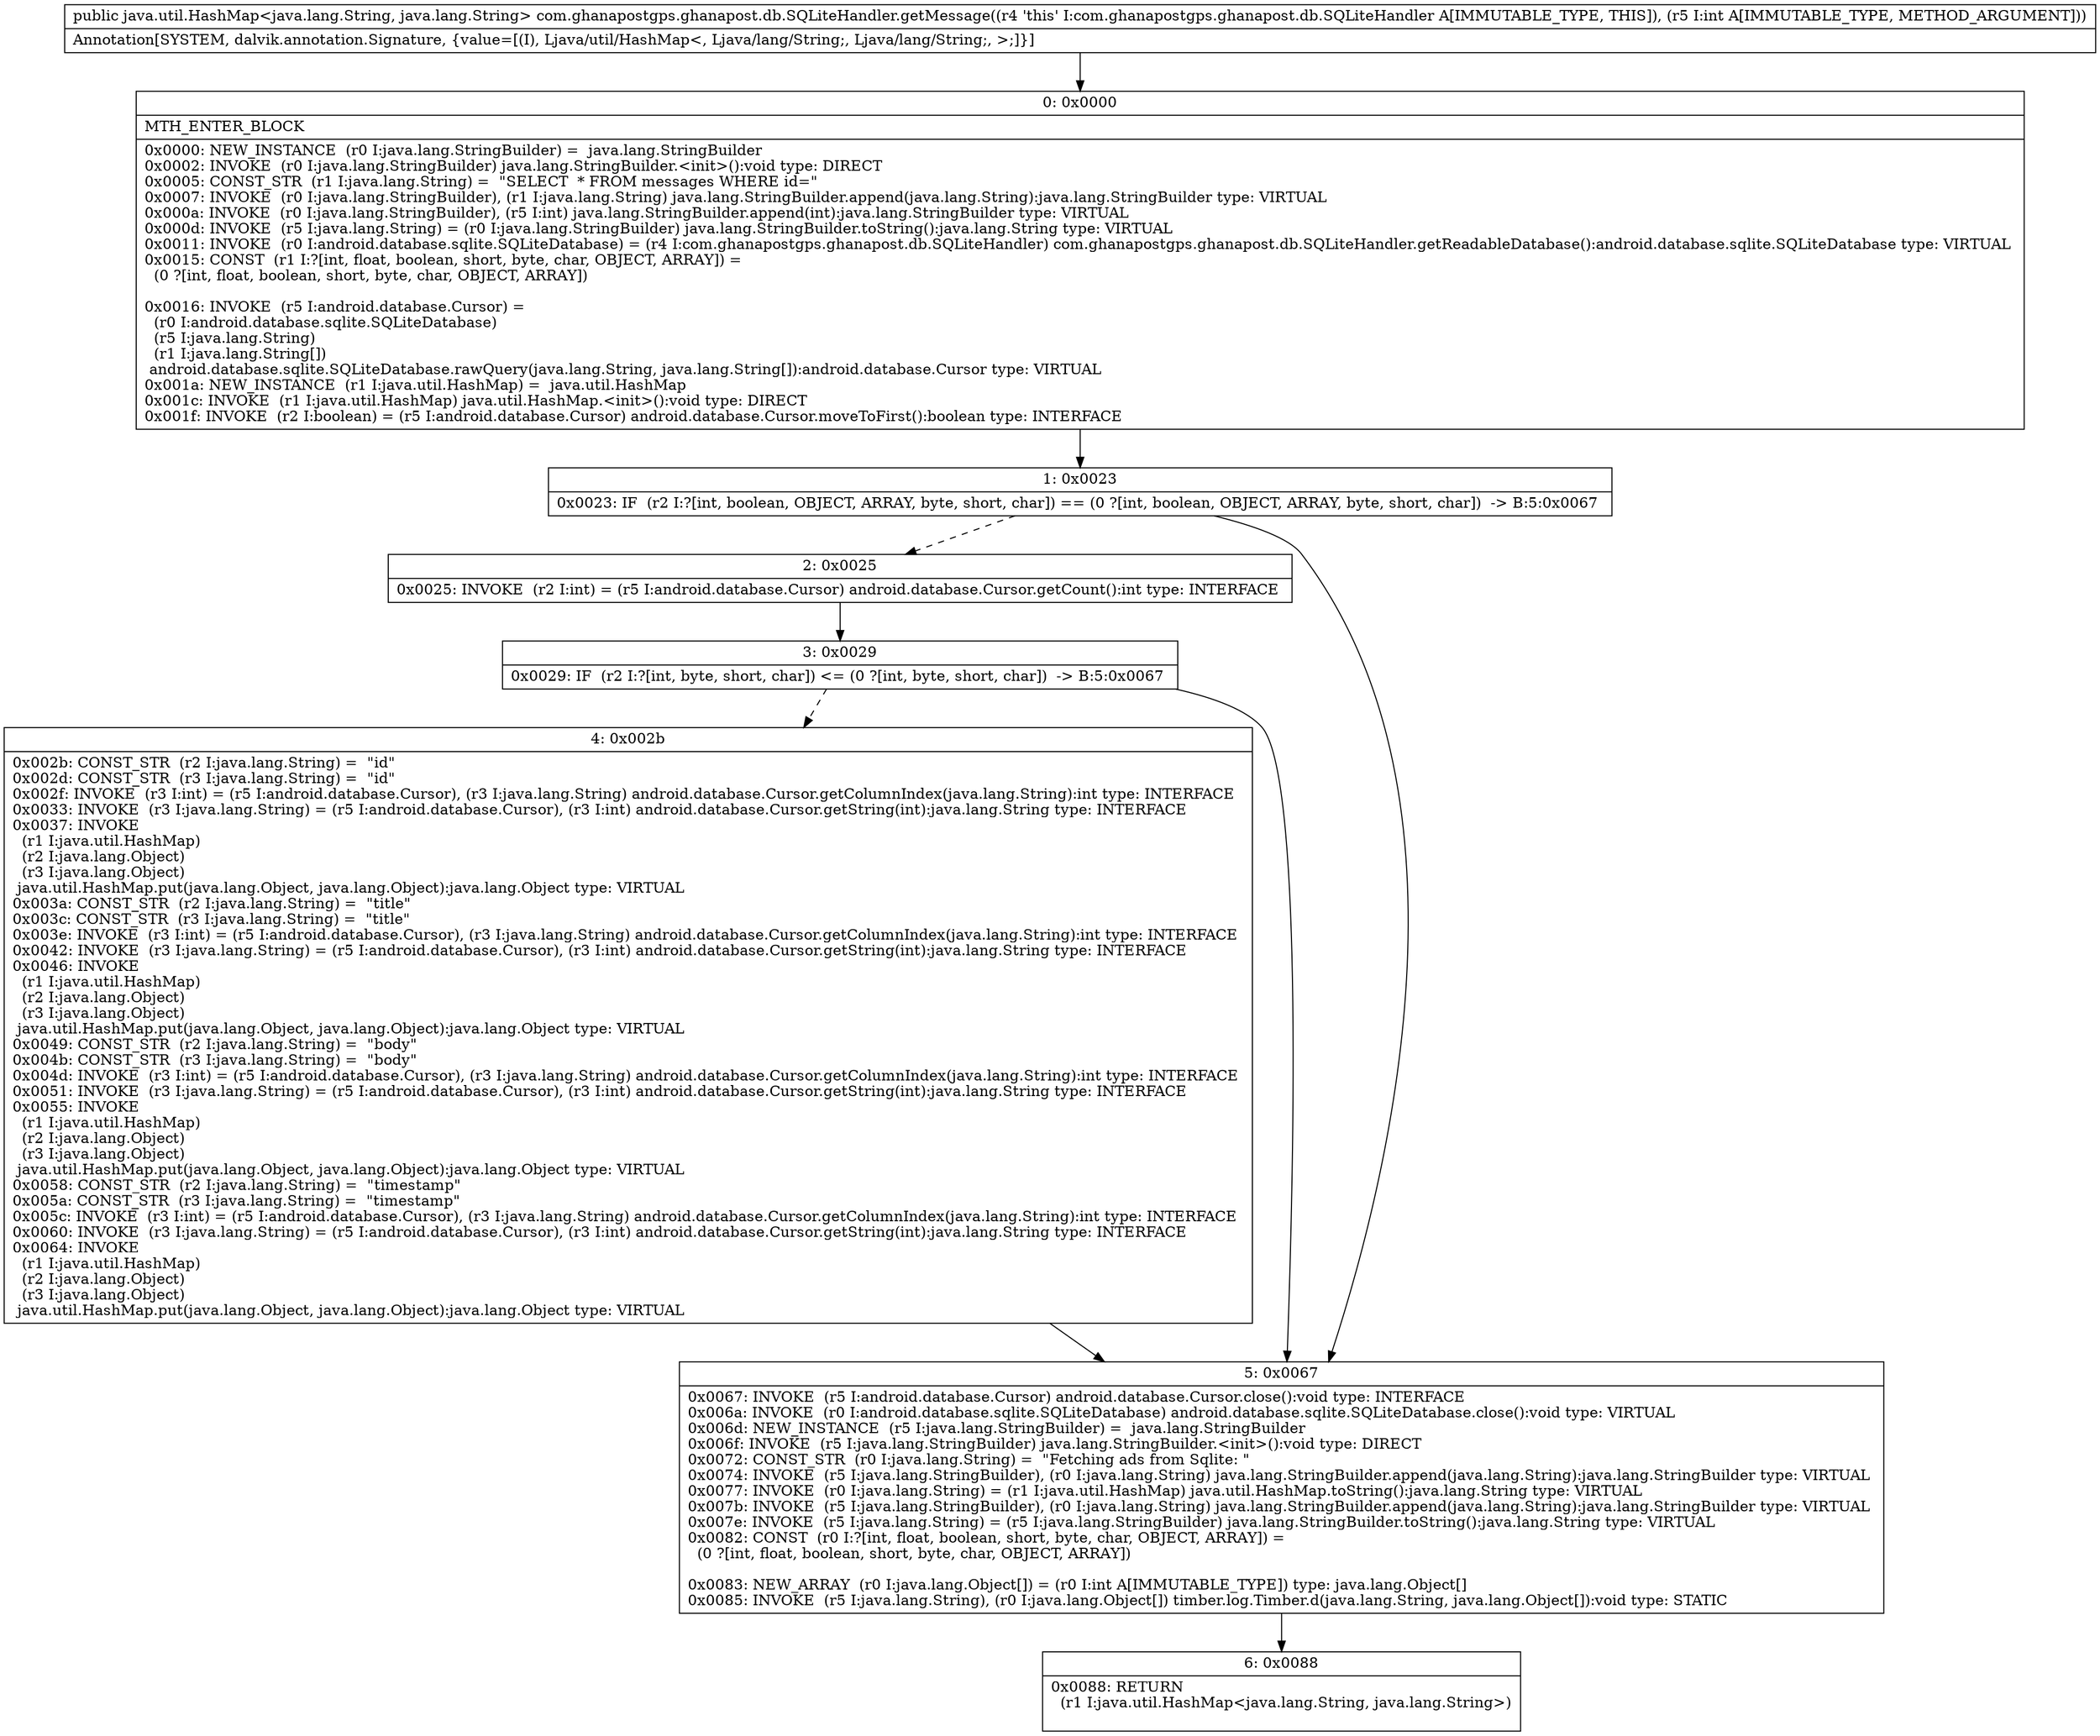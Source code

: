digraph "CFG forcom.ghanapostgps.ghanapost.db.SQLiteHandler.getMessage(I)Ljava\/util\/HashMap;" {
Node_0 [shape=record,label="{0\:\ 0x0000|MTH_ENTER_BLOCK\l|0x0000: NEW_INSTANCE  (r0 I:java.lang.StringBuilder) =  java.lang.StringBuilder \l0x0002: INVOKE  (r0 I:java.lang.StringBuilder) java.lang.StringBuilder.\<init\>():void type: DIRECT \l0x0005: CONST_STR  (r1 I:java.lang.String) =  \"SELECT  * FROM messages WHERE id=\" \l0x0007: INVOKE  (r0 I:java.lang.StringBuilder), (r1 I:java.lang.String) java.lang.StringBuilder.append(java.lang.String):java.lang.StringBuilder type: VIRTUAL \l0x000a: INVOKE  (r0 I:java.lang.StringBuilder), (r5 I:int) java.lang.StringBuilder.append(int):java.lang.StringBuilder type: VIRTUAL \l0x000d: INVOKE  (r5 I:java.lang.String) = (r0 I:java.lang.StringBuilder) java.lang.StringBuilder.toString():java.lang.String type: VIRTUAL \l0x0011: INVOKE  (r0 I:android.database.sqlite.SQLiteDatabase) = (r4 I:com.ghanapostgps.ghanapost.db.SQLiteHandler) com.ghanapostgps.ghanapost.db.SQLiteHandler.getReadableDatabase():android.database.sqlite.SQLiteDatabase type: VIRTUAL \l0x0015: CONST  (r1 I:?[int, float, boolean, short, byte, char, OBJECT, ARRAY]) = \l  (0 ?[int, float, boolean, short, byte, char, OBJECT, ARRAY])\l \l0x0016: INVOKE  (r5 I:android.database.Cursor) = \l  (r0 I:android.database.sqlite.SQLiteDatabase)\l  (r5 I:java.lang.String)\l  (r1 I:java.lang.String[])\l android.database.sqlite.SQLiteDatabase.rawQuery(java.lang.String, java.lang.String[]):android.database.Cursor type: VIRTUAL \l0x001a: NEW_INSTANCE  (r1 I:java.util.HashMap) =  java.util.HashMap \l0x001c: INVOKE  (r1 I:java.util.HashMap) java.util.HashMap.\<init\>():void type: DIRECT \l0x001f: INVOKE  (r2 I:boolean) = (r5 I:android.database.Cursor) android.database.Cursor.moveToFirst():boolean type: INTERFACE \l}"];
Node_1 [shape=record,label="{1\:\ 0x0023|0x0023: IF  (r2 I:?[int, boolean, OBJECT, ARRAY, byte, short, char]) == (0 ?[int, boolean, OBJECT, ARRAY, byte, short, char])  \-\> B:5:0x0067 \l}"];
Node_2 [shape=record,label="{2\:\ 0x0025|0x0025: INVOKE  (r2 I:int) = (r5 I:android.database.Cursor) android.database.Cursor.getCount():int type: INTERFACE \l}"];
Node_3 [shape=record,label="{3\:\ 0x0029|0x0029: IF  (r2 I:?[int, byte, short, char]) \<= (0 ?[int, byte, short, char])  \-\> B:5:0x0067 \l}"];
Node_4 [shape=record,label="{4\:\ 0x002b|0x002b: CONST_STR  (r2 I:java.lang.String) =  \"id\" \l0x002d: CONST_STR  (r3 I:java.lang.String) =  \"id\" \l0x002f: INVOKE  (r3 I:int) = (r5 I:android.database.Cursor), (r3 I:java.lang.String) android.database.Cursor.getColumnIndex(java.lang.String):int type: INTERFACE \l0x0033: INVOKE  (r3 I:java.lang.String) = (r5 I:android.database.Cursor), (r3 I:int) android.database.Cursor.getString(int):java.lang.String type: INTERFACE \l0x0037: INVOKE  \l  (r1 I:java.util.HashMap)\l  (r2 I:java.lang.Object)\l  (r3 I:java.lang.Object)\l java.util.HashMap.put(java.lang.Object, java.lang.Object):java.lang.Object type: VIRTUAL \l0x003a: CONST_STR  (r2 I:java.lang.String) =  \"title\" \l0x003c: CONST_STR  (r3 I:java.lang.String) =  \"title\" \l0x003e: INVOKE  (r3 I:int) = (r5 I:android.database.Cursor), (r3 I:java.lang.String) android.database.Cursor.getColumnIndex(java.lang.String):int type: INTERFACE \l0x0042: INVOKE  (r3 I:java.lang.String) = (r5 I:android.database.Cursor), (r3 I:int) android.database.Cursor.getString(int):java.lang.String type: INTERFACE \l0x0046: INVOKE  \l  (r1 I:java.util.HashMap)\l  (r2 I:java.lang.Object)\l  (r3 I:java.lang.Object)\l java.util.HashMap.put(java.lang.Object, java.lang.Object):java.lang.Object type: VIRTUAL \l0x0049: CONST_STR  (r2 I:java.lang.String) =  \"body\" \l0x004b: CONST_STR  (r3 I:java.lang.String) =  \"body\" \l0x004d: INVOKE  (r3 I:int) = (r5 I:android.database.Cursor), (r3 I:java.lang.String) android.database.Cursor.getColumnIndex(java.lang.String):int type: INTERFACE \l0x0051: INVOKE  (r3 I:java.lang.String) = (r5 I:android.database.Cursor), (r3 I:int) android.database.Cursor.getString(int):java.lang.String type: INTERFACE \l0x0055: INVOKE  \l  (r1 I:java.util.HashMap)\l  (r2 I:java.lang.Object)\l  (r3 I:java.lang.Object)\l java.util.HashMap.put(java.lang.Object, java.lang.Object):java.lang.Object type: VIRTUAL \l0x0058: CONST_STR  (r2 I:java.lang.String) =  \"timestamp\" \l0x005a: CONST_STR  (r3 I:java.lang.String) =  \"timestamp\" \l0x005c: INVOKE  (r3 I:int) = (r5 I:android.database.Cursor), (r3 I:java.lang.String) android.database.Cursor.getColumnIndex(java.lang.String):int type: INTERFACE \l0x0060: INVOKE  (r3 I:java.lang.String) = (r5 I:android.database.Cursor), (r3 I:int) android.database.Cursor.getString(int):java.lang.String type: INTERFACE \l0x0064: INVOKE  \l  (r1 I:java.util.HashMap)\l  (r2 I:java.lang.Object)\l  (r3 I:java.lang.Object)\l java.util.HashMap.put(java.lang.Object, java.lang.Object):java.lang.Object type: VIRTUAL \l}"];
Node_5 [shape=record,label="{5\:\ 0x0067|0x0067: INVOKE  (r5 I:android.database.Cursor) android.database.Cursor.close():void type: INTERFACE \l0x006a: INVOKE  (r0 I:android.database.sqlite.SQLiteDatabase) android.database.sqlite.SQLiteDatabase.close():void type: VIRTUAL \l0x006d: NEW_INSTANCE  (r5 I:java.lang.StringBuilder) =  java.lang.StringBuilder \l0x006f: INVOKE  (r5 I:java.lang.StringBuilder) java.lang.StringBuilder.\<init\>():void type: DIRECT \l0x0072: CONST_STR  (r0 I:java.lang.String) =  \"Fetching ads from Sqlite: \" \l0x0074: INVOKE  (r5 I:java.lang.StringBuilder), (r0 I:java.lang.String) java.lang.StringBuilder.append(java.lang.String):java.lang.StringBuilder type: VIRTUAL \l0x0077: INVOKE  (r0 I:java.lang.String) = (r1 I:java.util.HashMap) java.util.HashMap.toString():java.lang.String type: VIRTUAL \l0x007b: INVOKE  (r5 I:java.lang.StringBuilder), (r0 I:java.lang.String) java.lang.StringBuilder.append(java.lang.String):java.lang.StringBuilder type: VIRTUAL \l0x007e: INVOKE  (r5 I:java.lang.String) = (r5 I:java.lang.StringBuilder) java.lang.StringBuilder.toString():java.lang.String type: VIRTUAL \l0x0082: CONST  (r0 I:?[int, float, boolean, short, byte, char, OBJECT, ARRAY]) = \l  (0 ?[int, float, boolean, short, byte, char, OBJECT, ARRAY])\l \l0x0083: NEW_ARRAY  (r0 I:java.lang.Object[]) = (r0 I:int A[IMMUTABLE_TYPE]) type: java.lang.Object[] \l0x0085: INVOKE  (r5 I:java.lang.String), (r0 I:java.lang.Object[]) timber.log.Timber.d(java.lang.String, java.lang.Object[]):void type: STATIC \l}"];
Node_6 [shape=record,label="{6\:\ 0x0088|0x0088: RETURN  \l  (r1 I:java.util.HashMap\<java.lang.String, java.lang.String\>)\l \l}"];
MethodNode[shape=record,label="{public java.util.HashMap\<java.lang.String, java.lang.String\> com.ghanapostgps.ghanapost.db.SQLiteHandler.getMessage((r4 'this' I:com.ghanapostgps.ghanapost.db.SQLiteHandler A[IMMUTABLE_TYPE, THIS]), (r5 I:int A[IMMUTABLE_TYPE, METHOD_ARGUMENT]))  | Annotation[SYSTEM, dalvik.annotation.Signature, \{value=[(I), Ljava\/util\/HashMap\<, Ljava\/lang\/String;, Ljava\/lang\/String;, \>;]\}]\l}"];
MethodNode -> Node_0;
Node_0 -> Node_1;
Node_1 -> Node_2[style=dashed];
Node_1 -> Node_5;
Node_2 -> Node_3;
Node_3 -> Node_4[style=dashed];
Node_3 -> Node_5;
Node_4 -> Node_5;
Node_5 -> Node_6;
}

